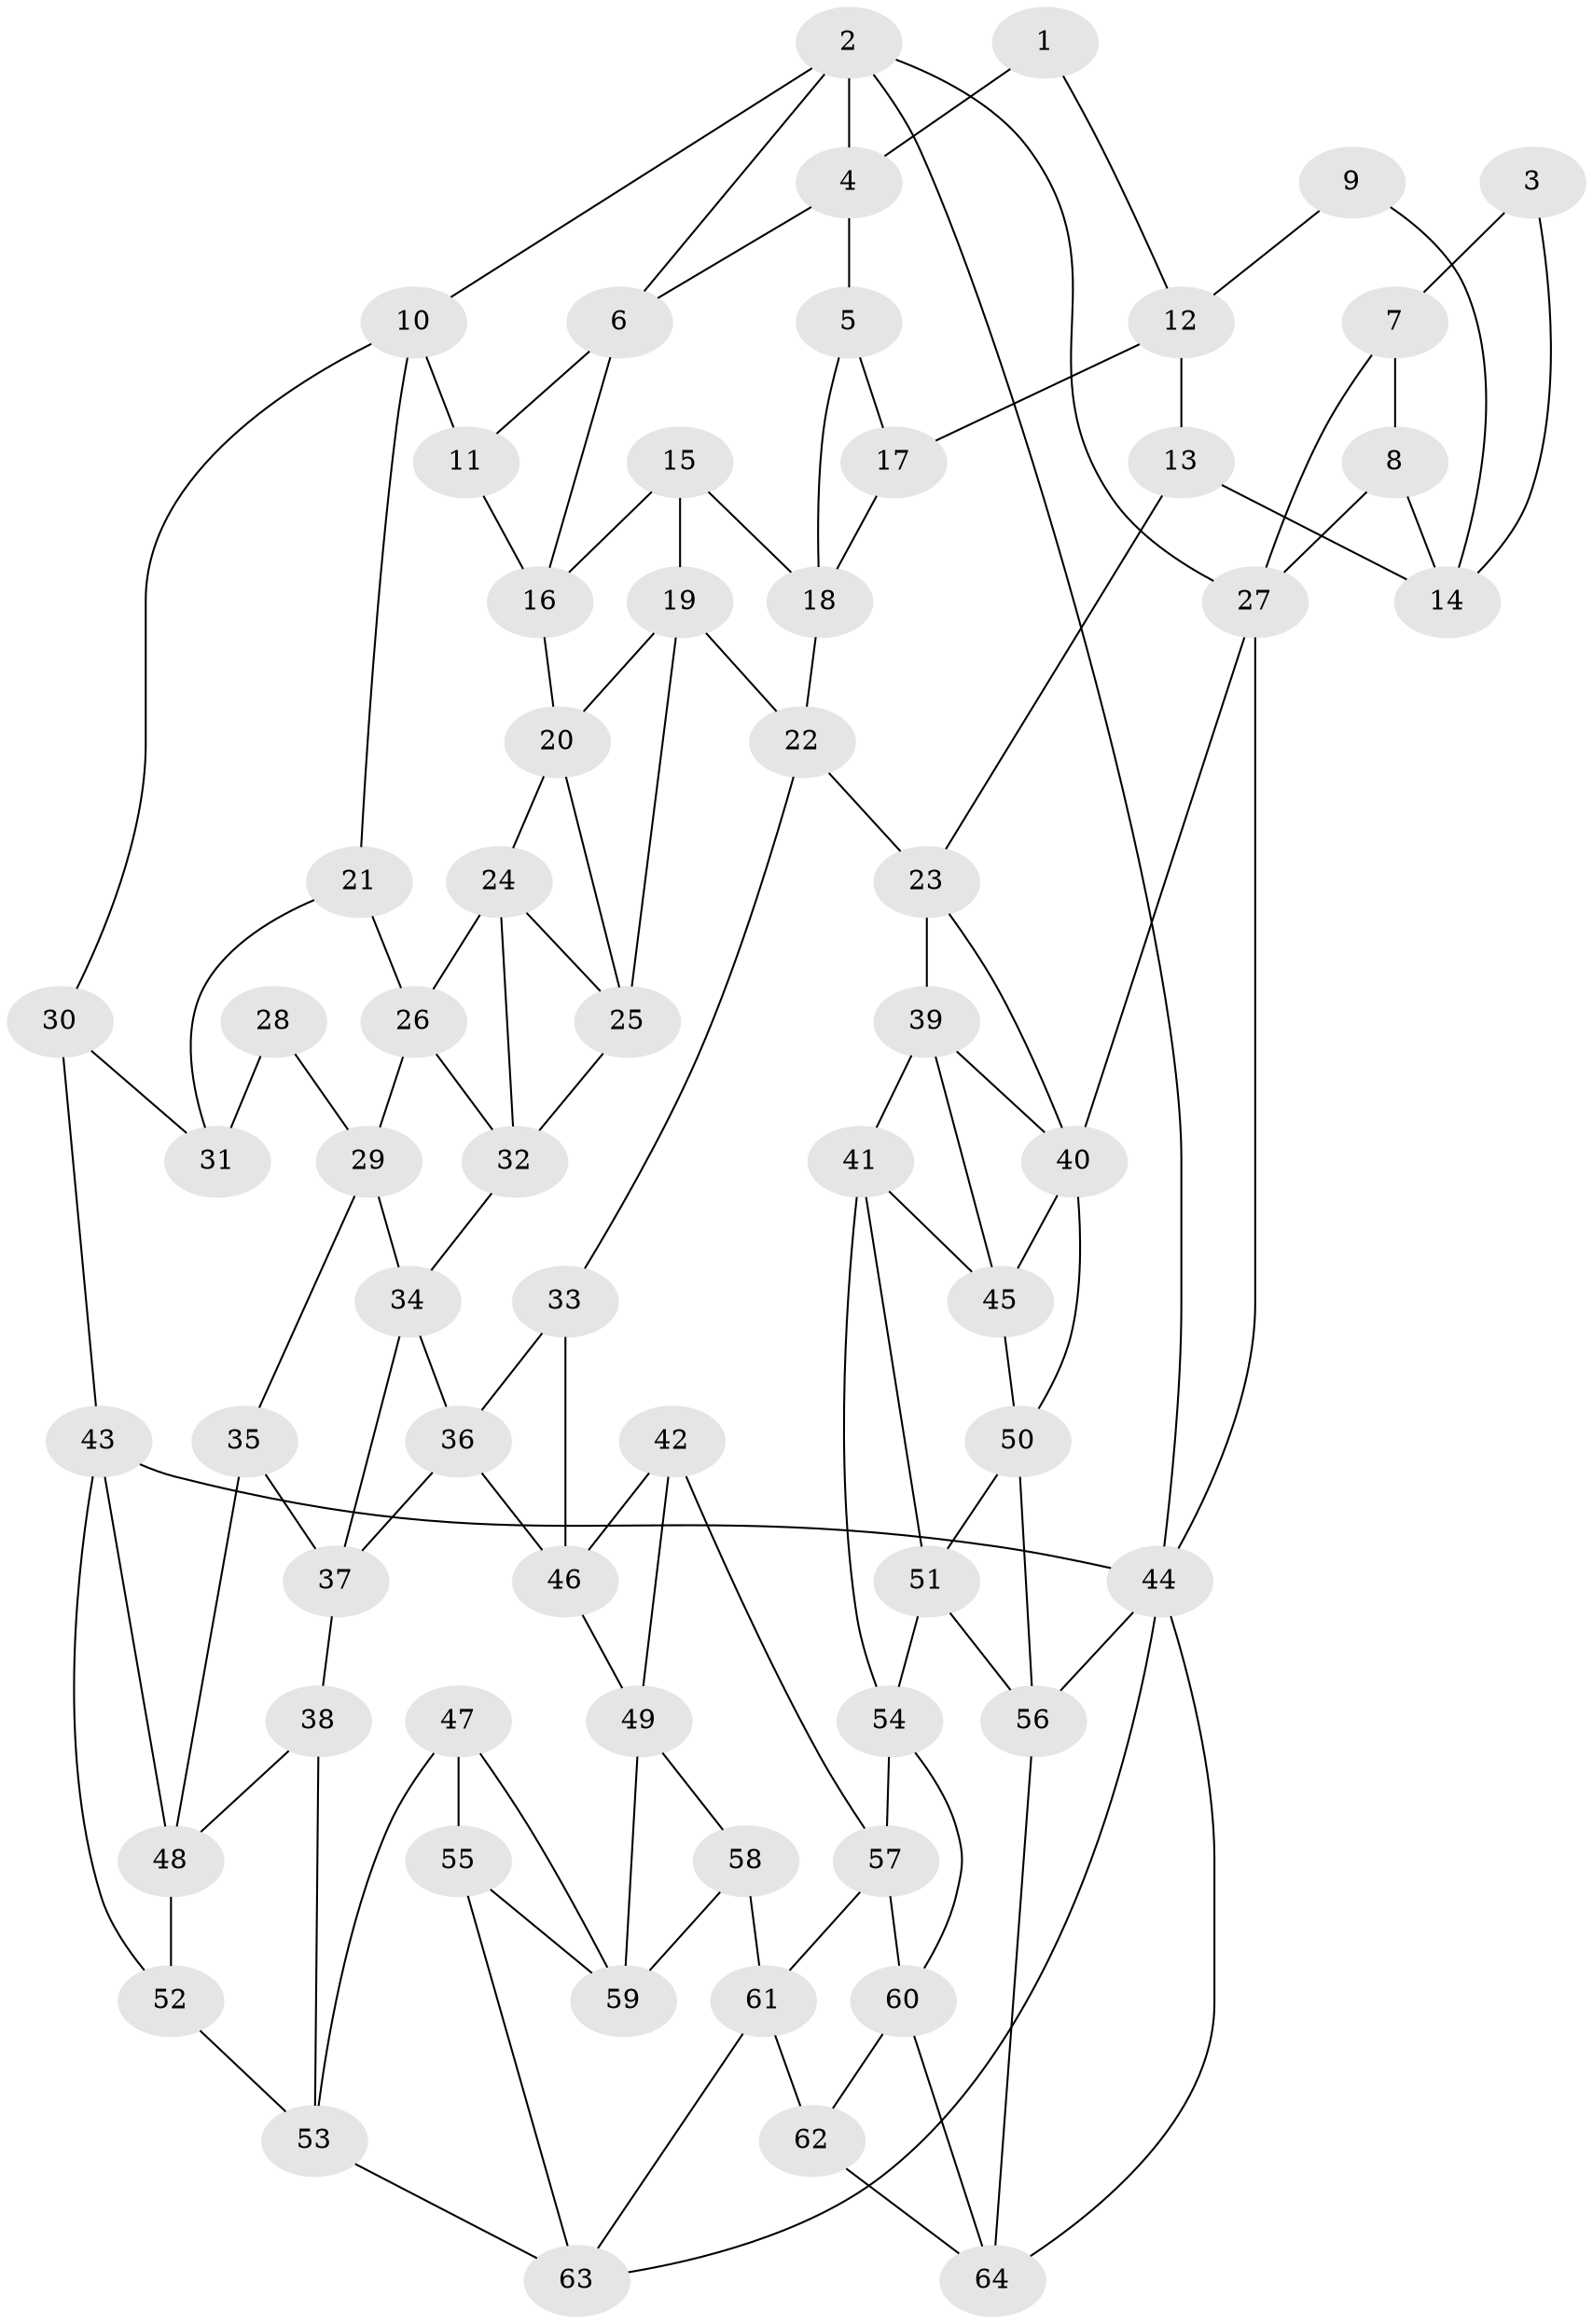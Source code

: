 // original degree distribution, {3: 0.015625, 4: 0.234375, 6: 0.21875, 5: 0.53125}
// Generated by graph-tools (version 1.1) at 2025/38/03/04/25 23:38:36]
// undirected, 64 vertices, 117 edges
graph export_dot {
  node [color=gray90,style=filled];
  1;
  2;
  3;
  4;
  5;
  6;
  7;
  8;
  9;
  10;
  11;
  12;
  13;
  14;
  15;
  16;
  17;
  18;
  19;
  20;
  21;
  22;
  23;
  24;
  25;
  26;
  27;
  28;
  29;
  30;
  31;
  32;
  33;
  34;
  35;
  36;
  37;
  38;
  39;
  40;
  41;
  42;
  43;
  44;
  45;
  46;
  47;
  48;
  49;
  50;
  51;
  52;
  53;
  54;
  55;
  56;
  57;
  58;
  59;
  60;
  61;
  62;
  63;
  64;
  1 -- 4 [weight=1.0];
  1 -- 12 [weight=1.0];
  2 -- 4 [weight=1.0];
  2 -- 6 [weight=1.0];
  2 -- 10 [weight=1.0];
  2 -- 27 [weight=1.0];
  2 -- 44 [weight=1.0];
  3 -- 7 [weight=1.0];
  3 -- 14 [weight=1.0];
  4 -- 5 [weight=1.0];
  4 -- 6 [weight=1.0];
  5 -- 17 [weight=1.0];
  5 -- 18 [weight=1.0];
  6 -- 11 [weight=1.0];
  6 -- 16 [weight=1.0];
  7 -- 8 [weight=1.0];
  7 -- 27 [weight=1.0];
  8 -- 14 [weight=2.0];
  8 -- 27 [weight=1.0];
  9 -- 12 [weight=2.0];
  9 -- 14 [weight=2.0];
  10 -- 11 [weight=1.0];
  10 -- 21 [weight=1.0];
  10 -- 30 [weight=1.0];
  11 -- 16 [weight=1.0];
  12 -- 13 [weight=1.0];
  12 -- 17 [weight=2.0];
  13 -- 14 [weight=1.0];
  13 -- 23 [weight=1.0];
  15 -- 16 [weight=1.0];
  15 -- 18 [weight=1.0];
  15 -- 19 [weight=1.0];
  16 -- 20 [weight=1.0];
  17 -- 18 [weight=1.0];
  18 -- 22 [weight=1.0];
  19 -- 20 [weight=1.0];
  19 -- 22 [weight=1.0];
  19 -- 25 [weight=1.0];
  20 -- 24 [weight=1.0];
  20 -- 25 [weight=1.0];
  21 -- 26 [weight=1.0];
  21 -- 31 [weight=1.0];
  22 -- 23 [weight=1.0];
  22 -- 33 [weight=1.0];
  23 -- 39 [weight=1.0];
  23 -- 40 [weight=1.0];
  24 -- 25 [weight=1.0];
  24 -- 26 [weight=1.0];
  24 -- 32 [weight=1.0];
  25 -- 32 [weight=1.0];
  26 -- 29 [weight=1.0];
  26 -- 32 [weight=1.0];
  27 -- 40 [weight=1.0];
  27 -- 44 [weight=1.0];
  28 -- 29 [weight=1.0];
  28 -- 31 [weight=2.0];
  29 -- 34 [weight=1.0];
  29 -- 35 [weight=1.0];
  30 -- 31 [weight=1.0];
  30 -- 43 [weight=1.0];
  32 -- 34 [weight=1.0];
  33 -- 36 [weight=1.0];
  33 -- 46 [weight=1.0];
  34 -- 36 [weight=1.0];
  34 -- 37 [weight=1.0];
  35 -- 37 [weight=1.0];
  35 -- 48 [weight=1.0];
  36 -- 37 [weight=1.0];
  36 -- 46 [weight=1.0];
  37 -- 38 [weight=1.0];
  38 -- 48 [weight=1.0];
  38 -- 53 [weight=1.0];
  39 -- 40 [weight=1.0];
  39 -- 41 [weight=1.0];
  39 -- 45 [weight=1.0];
  40 -- 45 [weight=1.0];
  40 -- 50 [weight=1.0];
  41 -- 45 [weight=1.0];
  41 -- 51 [weight=1.0];
  41 -- 54 [weight=1.0];
  42 -- 46 [weight=1.0];
  42 -- 49 [weight=1.0];
  42 -- 57 [weight=1.0];
  43 -- 44 [weight=1.0];
  43 -- 48 [weight=1.0];
  43 -- 52 [weight=1.0];
  44 -- 56 [weight=1.0];
  44 -- 63 [weight=1.0];
  44 -- 64 [weight=1.0];
  45 -- 50 [weight=1.0];
  46 -- 49 [weight=1.0];
  47 -- 53 [weight=1.0];
  47 -- 55 [weight=1.0];
  47 -- 59 [weight=1.0];
  48 -- 52 [weight=1.0];
  49 -- 58 [weight=1.0];
  49 -- 59 [weight=1.0];
  50 -- 51 [weight=1.0];
  50 -- 56 [weight=1.0];
  51 -- 54 [weight=1.0];
  51 -- 56 [weight=1.0];
  52 -- 53 [weight=1.0];
  53 -- 63 [weight=1.0];
  54 -- 57 [weight=1.0];
  54 -- 60 [weight=1.0];
  55 -- 59 [weight=2.0];
  55 -- 63 [weight=1.0];
  56 -- 64 [weight=1.0];
  57 -- 60 [weight=1.0];
  57 -- 61 [weight=1.0];
  58 -- 59 [weight=2.0];
  58 -- 61 [weight=1.0];
  60 -- 62 [weight=1.0];
  60 -- 64 [weight=1.0];
  61 -- 62 [weight=1.0];
  61 -- 63 [weight=1.0];
  62 -- 64 [weight=1.0];
}
